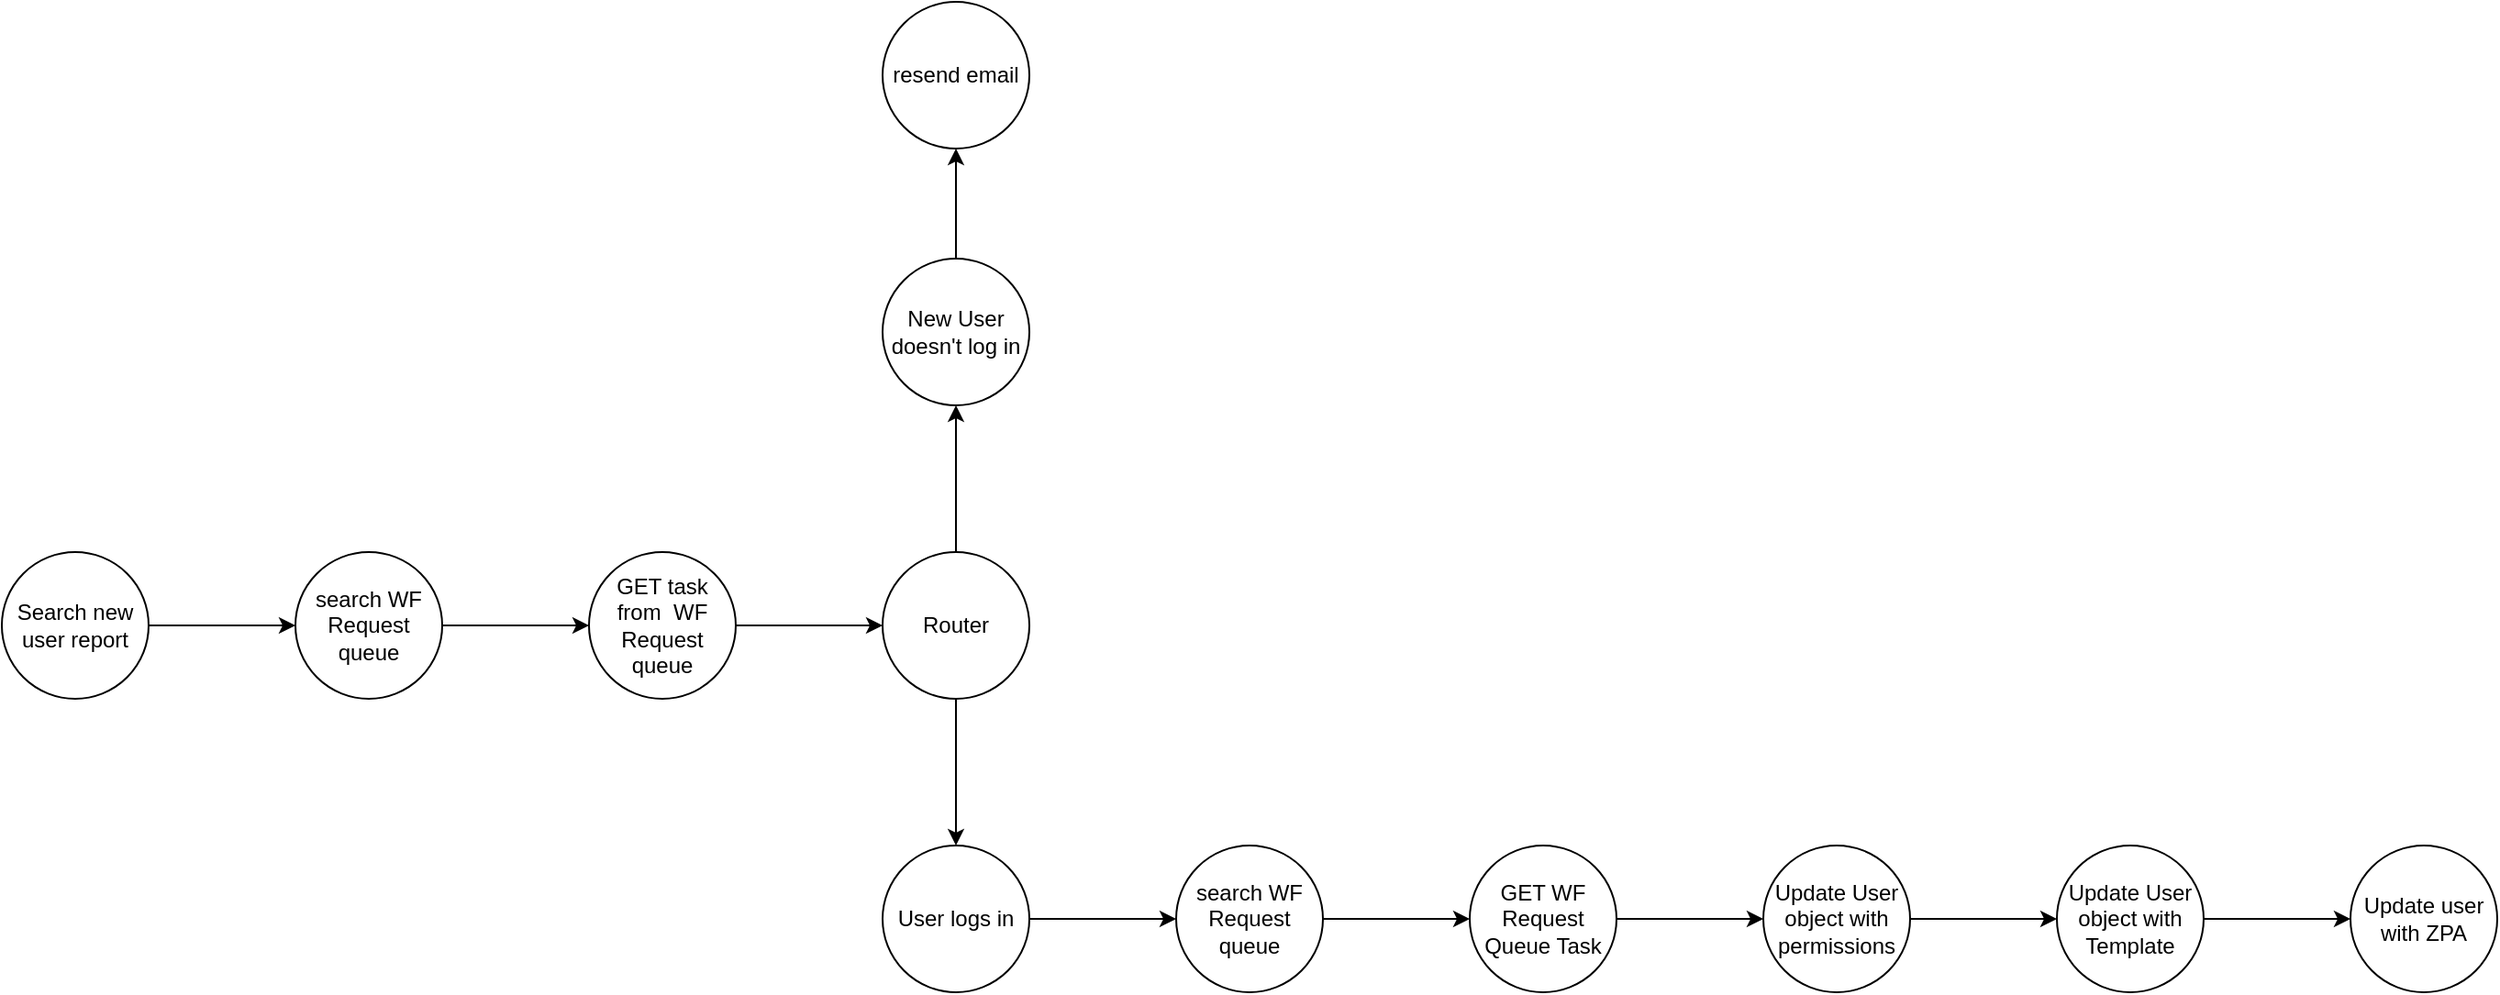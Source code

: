 <mxfile version="21.2.1" type="github">
  <diagram name="Page-1" id="vVXSdAFtz8uP6ZpRu3tx">
    <mxGraphModel dx="1434" dy="1850" grid="1" gridSize="10" guides="1" tooltips="1" connect="1" arrows="1" fold="1" page="1" pageScale="1" pageWidth="850" pageHeight="1100" math="0" shadow="0">
      <root>
        <mxCell id="0" />
        <mxCell id="1" parent="0" />
        <mxCell id="5EUE_wpnl3A7IQsI-HqW-3" value="" style="edgeStyle=orthogonalEdgeStyle;rounded=0;orthogonalLoop=1;jettySize=auto;html=1;" parent="1" source="5EUE_wpnl3A7IQsI-HqW-1" target="5EUE_wpnl3A7IQsI-HqW-2" edge="1">
          <mxGeometry relative="1" as="geometry" />
        </mxCell>
        <mxCell id="5EUE_wpnl3A7IQsI-HqW-1" value="Search new user report" style="ellipse;whiteSpace=wrap;html=1;aspect=fixed;" parent="1" vertex="1">
          <mxGeometry x="80" y="280" width="80" height="80" as="geometry" />
        </mxCell>
        <mxCell id="5EUE_wpnl3A7IQsI-HqW-5" value="" style="edgeStyle=orthogonalEdgeStyle;rounded=0;orthogonalLoop=1;jettySize=auto;html=1;" parent="1" source="5EUE_wpnl3A7IQsI-HqW-2" target="5EUE_wpnl3A7IQsI-HqW-4" edge="1">
          <mxGeometry relative="1" as="geometry" />
        </mxCell>
        <mxCell id="5EUE_wpnl3A7IQsI-HqW-2" value="search WF Request queue" style="ellipse;whiteSpace=wrap;html=1;" parent="1" vertex="1">
          <mxGeometry x="240" y="280" width="80" height="80" as="geometry" />
        </mxCell>
        <mxCell id="5EUE_wpnl3A7IQsI-HqW-7" value="" style="edgeStyle=orthogonalEdgeStyle;rounded=0;orthogonalLoop=1;jettySize=auto;html=1;" parent="1" source="5EUE_wpnl3A7IQsI-HqW-4" target="5EUE_wpnl3A7IQsI-HqW-6" edge="1">
          <mxGeometry relative="1" as="geometry" />
        </mxCell>
        <mxCell id="5EUE_wpnl3A7IQsI-HqW-4" value="GET task from&amp;nbsp; WF Request queue" style="ellipse;whiteSpace=wrap;html=1;" parent="1" vertex="1">
          <mxGeometry x="400" y="280" width="80" height="80" as="geometry" />
        </mxCell>
        <mxCell id="gxKWUP_uDM2MAdw7EW2u-2" value="" style="edgeStyle=orthogonalEdgeStyle;rounded=0;orthogonalLoop=1;jettySize=auto;html=1;" edge="1" parent="1" source="5EUE_wpnl3A7IQsI-HqW-6" target="gxKWUP_uDM2MAdw7EW2u-1">
          <mxGeometry relative="1" as="geometry" />
        </mxCell>
        <mxCell id="gxKWUP_uDM2MAdw7EW2u-6" value="" style="edgeStyle=orthogonalEdgeStyle;rounded=0;orthogonalLoop=1;jettySize=auto;html=1;" edge="1" parent="1" source="5EUE_wpnl3A7IQsI-HqW-6" target="gxKWUP_uDM2MAdw7EW2u-5">
          <mxGeometry relative="1" as="geometry" />
        </mxCell>
        <mxCell id="5EUE_wpnl3A7IQsI-HqW-6" value="Router" style="ellipse;whiteSpace=wrap;html=1;" parent="1" vertex="1">
          <mxGeometry x="560" y="280" width="80" height="80" as="geometry" />
        </mxCell>
        <mxCell id="gxKWUP_uDM2MAdw7EW2u-4" value="" style="edgeStyle=orthogonalEdgeStyle;rounded=0;orthogonalLoop=1;jettySize=auto;html=1;" edge="1" parent="1" source="gxKWUP_uDM2MAdw7EW2u-1" target="gxKWUP_uDM2MAdw7EW2u-3">
          <mxGeometry relative="1" as="geometry" />
        </mxCell>
        <mxCell id="gxKWUP_uDM2MAdw7EW2u-1" value="New User doesn&#39;t log in" style="ellipse;whiteSpace=wrap;html=1;" vertex="1" parent="1">
          <mxGeometry x="560" y="120" width="80" height="80" as="geometry" />
        </mxCell>
        <mxCell id="gxKWUP_uDM2MAdw7EW2u-3" value="resend email" style="ellipse;whiteSpace=wrap;html=1;" vertex="1" parent="1">
          <mxGeometry x="560" y="-20" width="80" height="80" as="geometry" />
        </mxCell>
        <mxCell id="gxKWUP_uDM2MAdw7EW2u-8" value="" style="edgeStyle=orthogonalEdgeStyle;rounded=0;orthogonalLoop=1;jettySize=auto;html=1;" edge="1" parent="1" source="gxKWUP_uDM2MAdw7EW2u-5" target="gxKWUP_uDM2MAdw7EW2u-7">
          <mxGeometry relative="1" as="geometry" />
        </mxCell>
        <mxCell id="gxKWUP_uDM2MAdw7EW2u-5" value="User logs in" style="ellipse;whiteSpace=wrap;html=1;" vertex="1" parent="1">
          <mxGeometry x="560" y="440" width="80" height="80" as="geometry" />
        </mxCell>
        <mxCell id="gxKWUP_uDM2MAdw7EW2u-10" value="" style="edgeStyle=orthogonalEdgeStyle;rounded=0;orthogonalLoop=1;jettySize=auto;html=1;" edge="1" parent="1" source="gxKWUP_uDM2MAdw7EW2u-7" target="gxKWUP_uDM2MAdw7EW2u-9">
          <mxGeometry relative="1" as="geometry" />
        </mxCell>
        <mxCell id="gxKWUP_uDM2MAdw7EW2u-7" value="search WF Request queue" style="ellipse;whiteSpace=wrap;html=1;" vertex="1" parent="1">
          <mxGeometry x="720" y="440" width="80" height="80" as="geometry" />
        </mxCell>
        <mxCell id="gxKWUP_uDM2MAdw7EW2u-12" value="" style="edgeStyle=orthogonalEdgeStyle;rounded=0;orthogonalLoop=1;jettySize=auto;html=1;" edge="1" parent="1" source="gxKWUP_uDM2MAdw7EW2u-9" target="gxKWUP_uDM2MAdw7EW2u-11">
          <mxGeometry relative="1" as="geometry" />
        </mxCell>
        <mxCell id="gxKWUP_uDM2MAdw7EW2u-9" value="GET WF Request Queue Task" style="ellipse;whiteSpace=wrap;html=1;" vertex="1" parent="1">
          <mxGeometry x="880" y="440" width="80" height="80" as="geometry" />
        </mxCell>
        <mxCell id="gxKWUP_uDM2MAdw7EW2u-14" value="" style="edgeStyle=orthogonalEdgeStyle;rounded=0;orthogonalLoop=1;jettySize=auto;html=1;" edge="1" parent="1" source="gxKWUP_uDM2MAdw7EW2u-11" target="gxKWUP_uDM2MAdw7EW2u-13">
          <mxGeometry relative="1" as="geometry" />
        </mxCell>
        <mxCell id="gxKWUP_uDM2MAdw7EW2u-11" value="Update User object with permissions" style="ellipse;whiteSpace=wrap;html=1;" vertex="1" parent="1">
          <mxGeometry x="1040" y="440" width="80" height="80" as="geometry" />
        </mxCell>
        <mxCell id="gxKWUP_uDM2MAdw7EW2u-16" value="" style="edgeStyle=orthogonalEdgeStyle;rounded=0;orthogonalLoop=1;jettySize=auto;html=1;" edge="1" parent="1" source="gxKWUP_uDM2MAdw7EW2u-13" target="gxKWUP_uDM2MAdw7EW2u-15">
          <mxGeometry relative="1" as="geometry" />
        </mxCell>
        <mxCell id="gxKWUP_uDM2MAdw7EW2u-13" value="Update User object with Template" style="ellipse;whiteSpace=wrap;html=1;" vertex="1" parent="1">
          <mxGeometry x="1200" y="440" width="80" height="80" as="geometry" />
        </mxCell>
        <mxCell id="gxKWUP_uDM2MAdw7EW2u-15" value="Update user with ZPA" style="ellipse;whiteSpace=wrap;html=1;" vertex="1" parent="1">
          <mxGeometry x="1360" y="440" width="80" height="80" as="geometry" />
        </mxCell>
      </root>
    </mxGraphModel>
  </diagram>
</mxfile>
